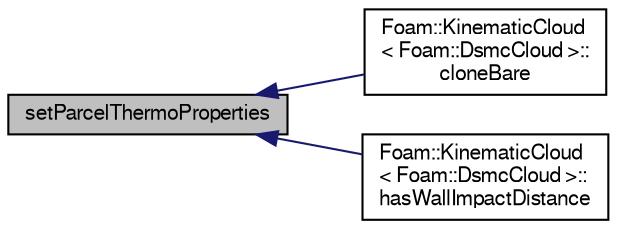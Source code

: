 digraph "setParcelThermoProperties"
{
  bgcolor="transparent";
  edge [fontname="FreeSans",fontsize="10",labelfontname="FreeSans",labelfontsize="10"];
  node [fontname="FreeSans",fontsize="10",shape=record];
  rankdir="LR";
  Node173 [label="setParcelThermoProperties",height=0.2,width=0.4,color="black", fillcolor="grey75", style="filled", fontcolor="black"];
  Node173 -> Node174 [dir="back",color="midnightblue",fontsize="10",style="solid",fontname="FreeSans"];
  Node174 [label="Foam::KinematicCloud\l\< Foam::DsmcCloud \>::\lcloneBare",height=0.2,width=0.4,color="black",URL="$a23786.html#a519c85b79b984c70934c244a934588ca",tooltip="Construct and return bare clone based on (this) with new name. "];
  Node173 -> Node175 [dir="back",color="midnightblue",fontsize="10",style="solid",fontname="FreeSans"];
  Node175 [label="Foam::KinematicCloud\l\< Foam::DsmcCloud \>::\lhasWallImpactDistance",height=0.2,width=0.4,color="black",URL="$a23786.html#a8c0e63aac323342ca73a2dd8c6171a72",tooltip="Switch to specify if particles of the cloud can return. "];
}
